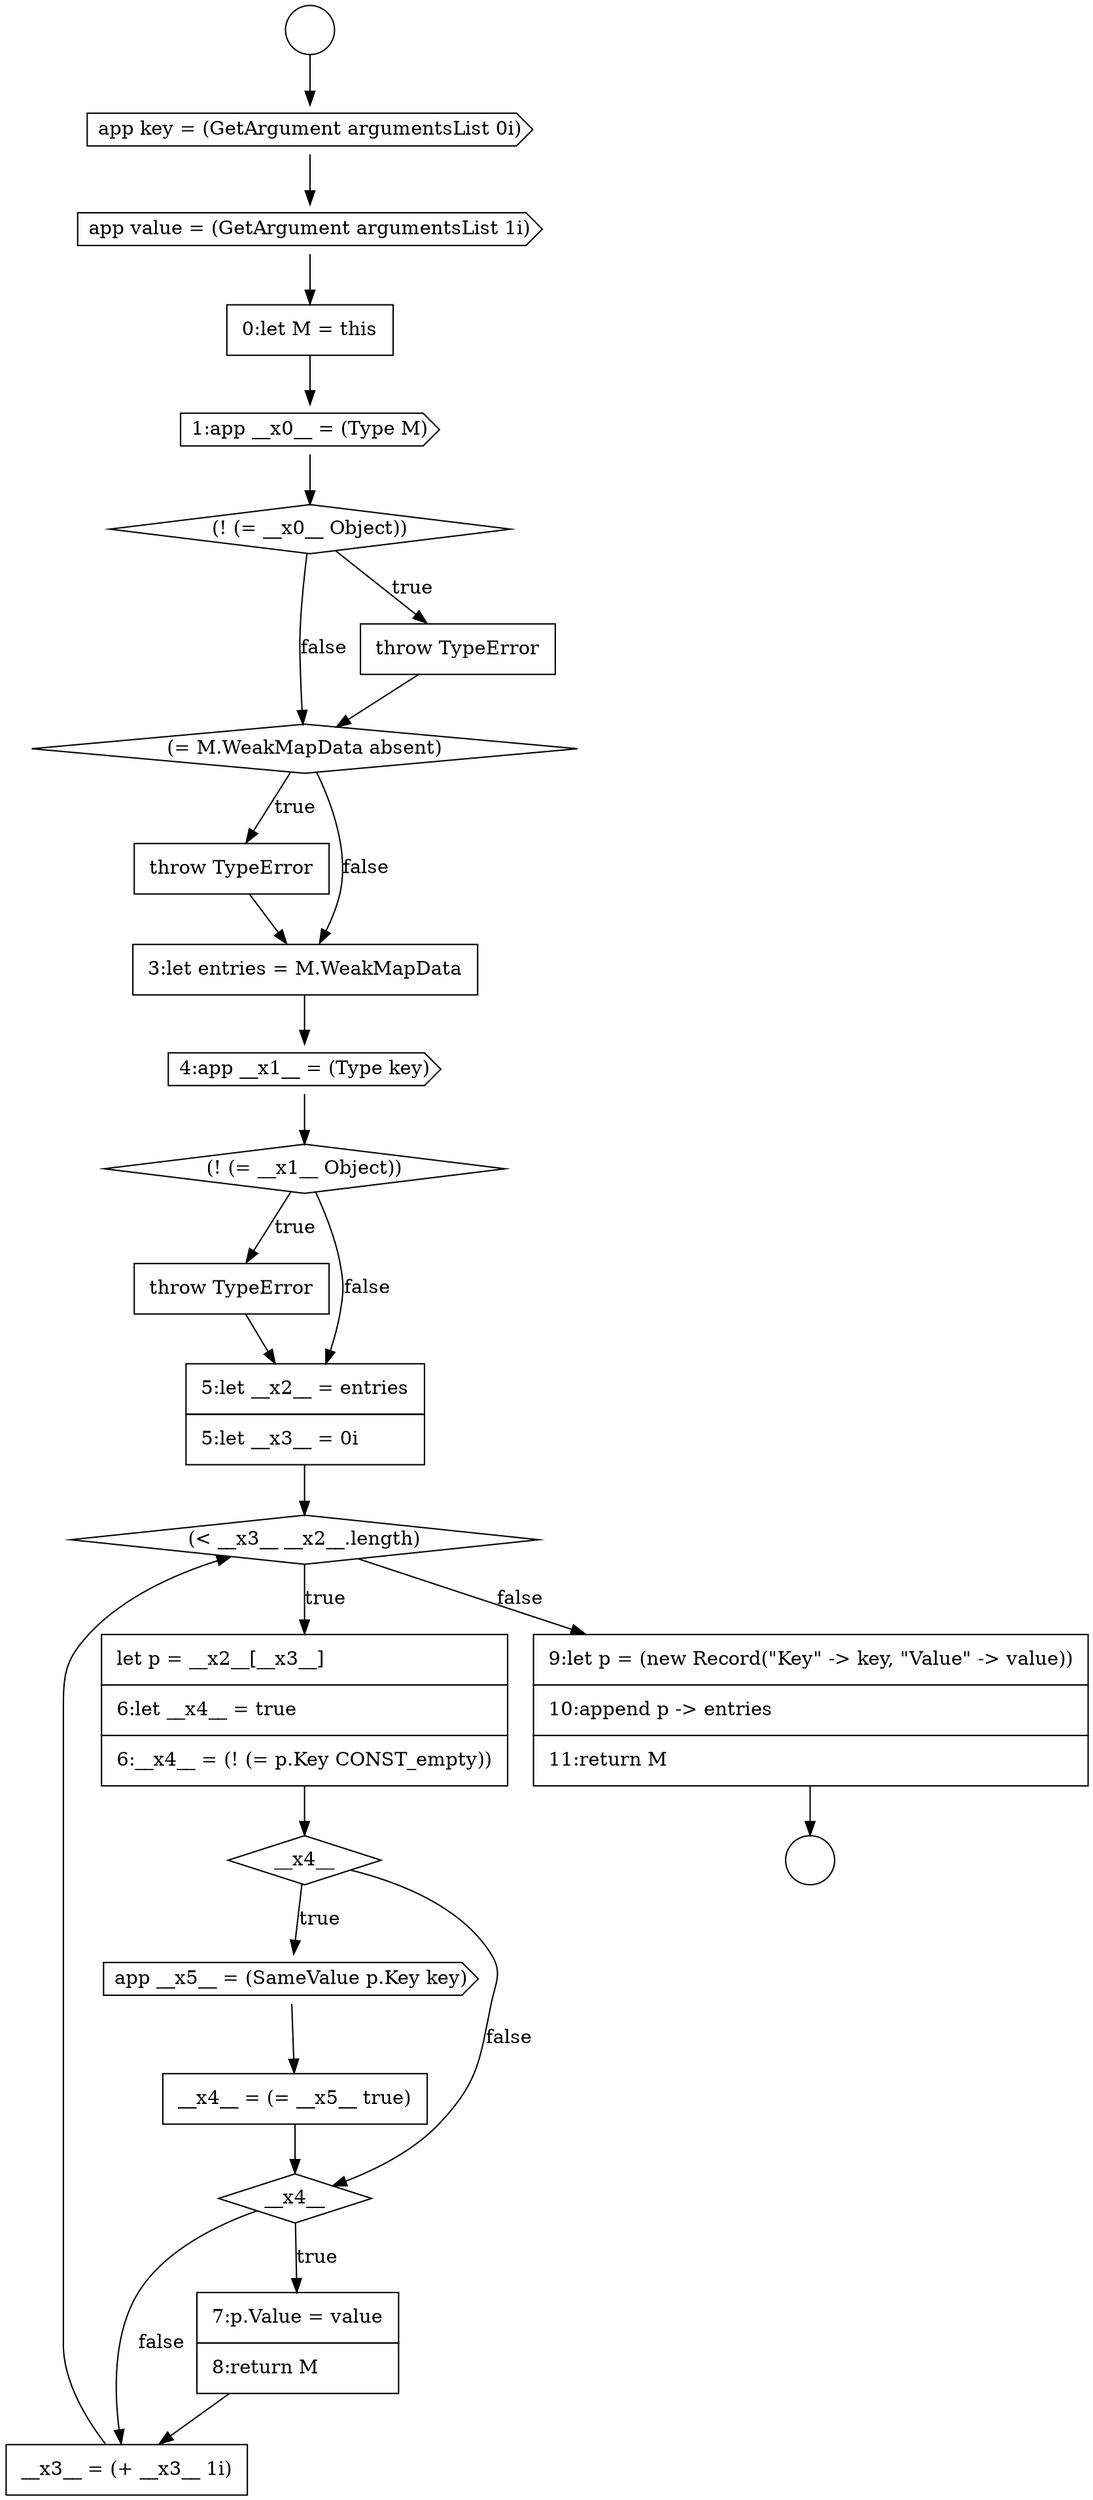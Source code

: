 digraph {
  node15066 [shape=circle label=" " color="black" fillcolor="white" style=filled]
  node15083 [shape=cds, label=<<font color="black">app __x5__ = (SameValue p.Key key)</font>> color="black" fillcolor="white" style=filled]
  node15087 [shape=none, margin=0, label=<<font color="black">
    <table border="0" cellborder="1" cellspacing="0" cellpadding="10">
      <tr><td align="left">__x3__ = (+ __x3__ 1i)</td></tr>
    </table>
  </font>> color="black" fillcolor="white" style=filled]
  node15073 [shape=diamond, label=<<font color="black">(= M.WeakMapData absent)</font>> color="black" fillcolor="white" style=filled]
  node15082 [shape=diamond, label=<<font color="black">__x4__</font>> color="black" fillcolor="white" style=filled]
  node15086 [shape=none, margin=0, label=<<font color="black">
    <table border="0" cellborder="1" cellspacing="0" cellpadding="10">
      <tr><td align="left">7:p.Value = value</td></tr>
      <tr><td align="left">8:return M</td></tr>
    </table>
  </font>> color="black" fillcolor="white" style=filled]
  node15081 [shape=none, margin=0, label=<<font color="black">
    <table border="0" cellborder="1" cellspacing="0" cellpadding="10">
      <tr><td align="left">let p = __x2__[__x3__]</td></tr>
      <tr><td align="left">6:let __x4__ = true</td></tr>
      <tr><td align="left">6:__x4__ = (! (= p.Key CONST_empty))</td></tr>
    </table>
  </font>> color="black" fillcolor="white" style=filled]
  node15068 [shape=cds, label=<<font color="black">app value = (GetArgument argumentsList 1i)</font>> color="black" fillcolor="white" style=filled]
  node15085 [shape=diamond, label=<<font color="black">__x4__</font>> color="black" fillcolor="white" style=filled]
  node15084 [shape=none, margin=0, label=<<font color="black">
    <table border="0" cellborder="1" cellspacing="0" cellpadding="10">
      <tr><td align="left">__x4__ = (= __x5__ true)</td></tr>
    </table>
  </font>> color="black" fillcolor="white" style=filled]
  node15076 [shape=cds, label=<<font color="black">4:app __x1__ = (Type key)</font>> color="black" fillcolor="white" style=filled]
  node15072 [shape=none, margin=0, label=<<font color="black">
    <table border="0" cellborder="1" cellspacing="0" cellpadding="10">
      <tr><td align="left">throw TypeError</td></tr>
    </table>
  </font>> color="black" fillcolor="white" style=filled]
  node15077 [shape=diamond, label=<<font color="black">(! (= __x1__ Object))</font>> color="black" fillcolor="white" style=filled]
  node15078 [shape=none, margin=0, label=<<font color="black">
    <table border="0" cellborder="1" cellspacing="0" cellpadding="10">
      <tr><td align="left">throw TypeError</td></tr>
    </table>
  </font>> color="black" fillcolor="white" style=filled]
  node15071 [shape=diamond, label=<<font color="black">(! (= __x0__ Object))</font>> color="black" fillcolor="white" style=filled]
  node15065 [shape=circle label=" " color="black" fillcolor="white" style=filled]
  node15074 [shape=none, margin=0, label=<<font color="black">
    <table border="0" cellborder="1" cellspacing="0" cellpadding="10">
      <tr><td align="left">throw TypeError</td></tr>
    </table>
  </font>> color="black" fillcolor="white" style=filled]
  node15069 [shape=none, margin=0, label=<<font color="black">
    <table border="0" cellborder="1" cellspacing="0" cellpadding="10">
      <tr><td align="left">0:let M = this</td></tr>
    </table>
  </font>> color="black" fillcolor="white" style=filled]
  node15070 [shape=cds, label=<<font color="black">1:app __x0__ = (Type M)</font>> color="black" fillcolor="white" style=filled]
  node15079 [shape=none, margin=0, label=<<font color="black">
    <table border="0" cellborder="1" cellspacing="0" cellpadding="10">
      <tr><td align="left">5:let __x2__ = entries</td></tr>
      <tr><td align="left">5:let __x3__ = 0i</td></tr>
    </table>
  </font>> color="black" fillcolor="white" style=filled]
  node15080 [shape=diamond, label=<<font color="black">(&lt; __x3__ __x2__.length)</font>> color="black" fillcolor="white" style=filled]
  node15075 [shape=none, margin=0, label=<<font color="black">
    <table border="0" cellborder="1" cellspacing="0" cellpadding="10">
      <tr><td align="left">3:let entries = M.WeakMapData</td></tr>
    </table>
  </font>> color="black" fillcolor="white" style=filled]
  node15067 [shape=cds, label=<<font color="black">app key = (GetArgument argumentsList 0i)</font>> color="black" fillcolor="white" style=filled]
  node15088 [shape=none, margin=0, label=<<font color="black">
    <table border="0" cellborder="1" cellspacing="0" cellpadding="10">
      <tr><td align="left">9:let p = (new Record(&quot;Key&quot; -&gt; key, &quot;Value&quot; -&gt; value))</td></tr>
      <tr><td align="left">10:append p -&gt; entries</td></tr>
      <tr><td align="left">11:return M</td></tr>
    </table>
  </font>> color="black" fillcolor="white" style=filled]
  node15067 -> node15068 [ color="black"]
  node15069 -> node15070 [ color="black"]
  node15065 -> node15067 [ color="black"]
  node15087 -> node15080 [ color="black"]
  node15086 -> node15087 [ color="black"]
  node15075 -> node15076 [ color="black"]
  node15083 -> node15084 [ color="black"]
  node15082 -> node15083 [label=<<font color="black">true</font>> color="black"]
  node15082 -> node15085 [label=<<font color="black">false</font>> color="black"]
  node15068 -> node15069 [ color="black"]
  node15072 -> node15073 [ color="black"]
  node15084 -> node15085 [ color="black"]
  node15088 -> node15066 [ color="black"]
  node15081 -> node15082 [ color="black"]
  node15085 -> node15086 [label=<<font color="black">true</font>> color="black"]
  node15085 -> node15087 [label=<<font color="black">false</font>> color="black"]
  node15080 -> node15081 [label=<<font color="black">true</font>> color="black"]
  node15080 -> node15088 [label=<<font color="black">false</font>> color="black"]
  node15073 -> node15074 [label=<<font color="black">true</font>> color="black"]
  node15073 -> node15075 [label=<<font color="black">false</font>> color="black"]
  node15079 -> node15080 [ color="black"]
  node15074 -> node15075 [ color="black"]
  node15071 -> node15072 [label=<<font color="black">true</font>> color="black"]
  node15071 -> node15073 [label=<<font color="black">false</font>> color="black"]
  node15077 -> node15078 [label=<<font color="black">true</font>> color="black"]
  node15077 -> node15079 [label=<<font color="black">false</font>> color="black"]
  node15078 -> node15079 [ color="black"]
  node15070 -> node15071 [ color="black"]
  node15076 -> node15077 [ color="black"]
}
